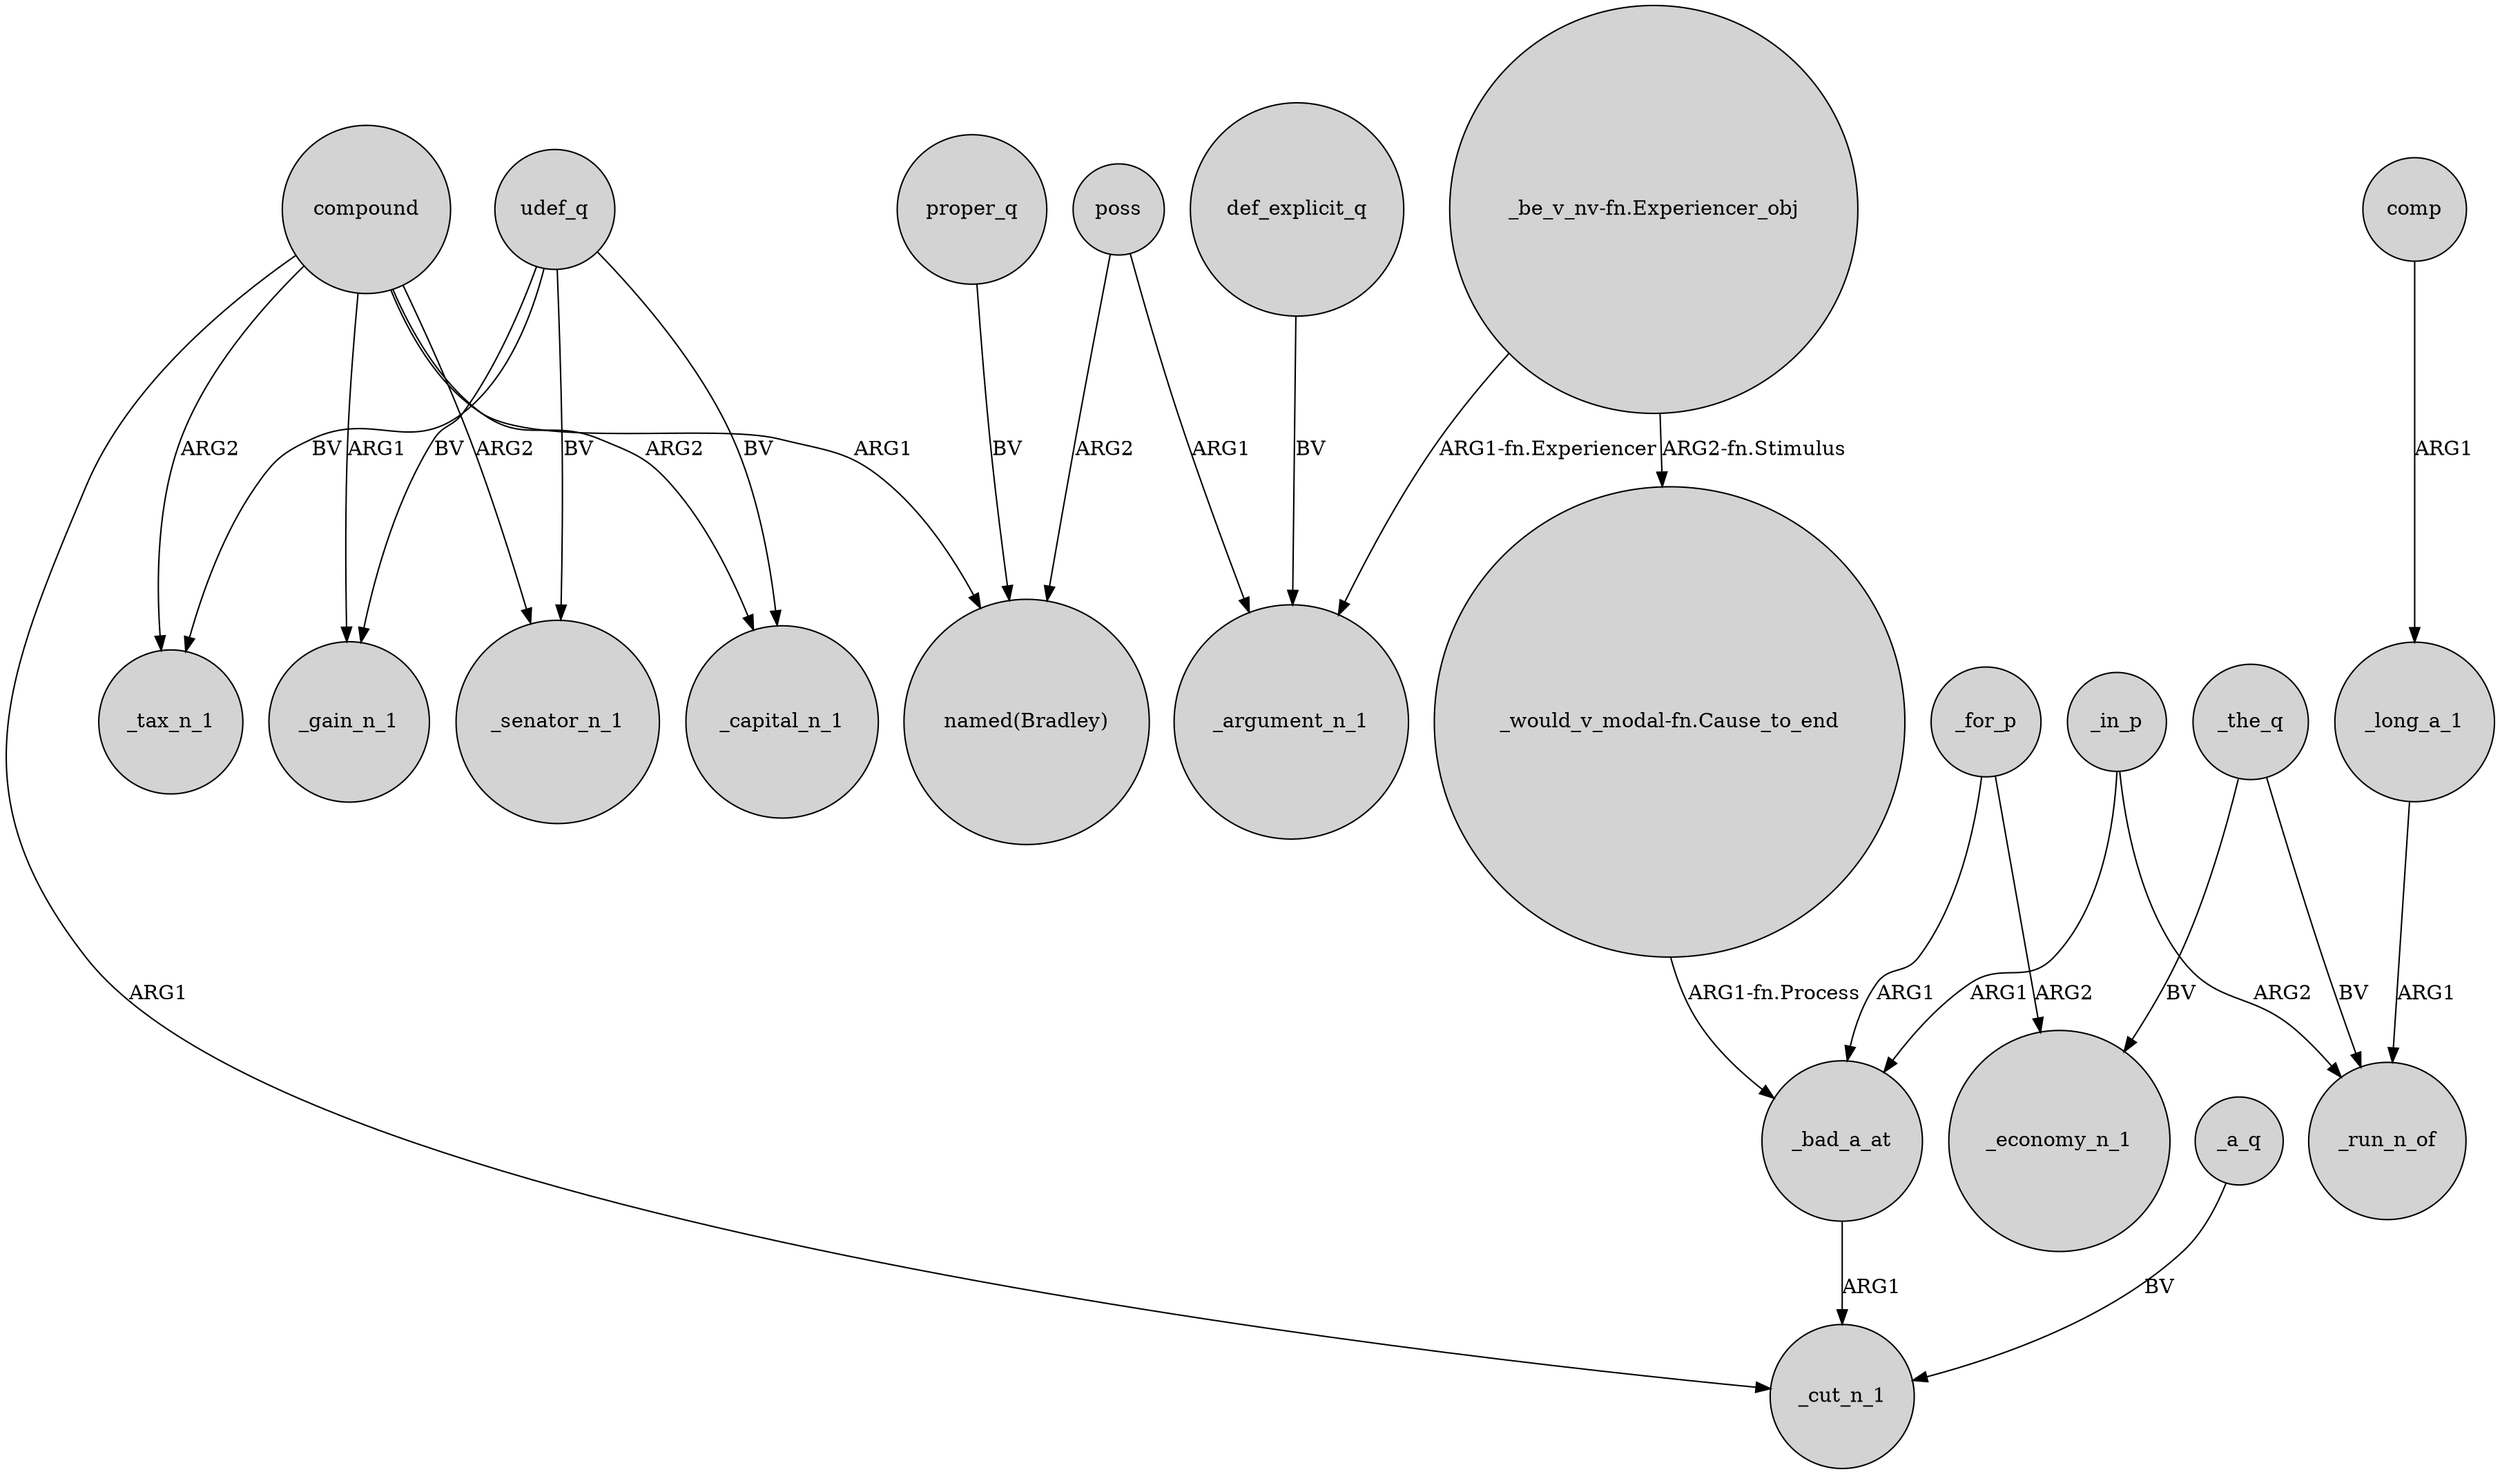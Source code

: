 digraph {
	node [shape=circle style=filled]
	_long_a_1 -> _run_n_of [label=ARG1]
	compound -> _cut_n_1 [label=ARG1]
	_in_p -> _run_n_of [label=ARG2]
	udef_q -> _gain_n_1 [label=BV]
	poss -> "named(Bradley)" [label=ARG2]
	_the_q -> _run_n_of [label=BV]
	udef_q -> _tax_n_1 [label=BV]
	_bad_a_at -> _cut_n_1 [label=ARG1]
	_in_p -> _bad_a_at [label=ARG1]
	udef_q -> _senator_n_1 [label=BV]
	compound -> _senator_n_1 [label=ARG2]
	"_would_v_modal-fn.Cause_to_end" -> _bad_a_at [label="ARG1-fn.Process"]
	comp -> _long_a_1 [label=ARG1]
	_a_q -> _cut_n_1 [label=BV]
	udef_q -> _capital_n_1 [label=BV]
	compound -> "named(Bradley)" [label=ARG1]
	_for_p -> _economy_n_1 [label=ARG2]
	compound -> _tax_n_1 [label=ARG2]
	proper_q -> "named(Bradley)" [label=BV]
	"_be_v_nv-fn.Experiencer_obj" -> "_would_v_modal-fn.Cause_to_end" [label="ARG2-fn.Stimulus"]
	compound -> _capital_n_1 [label=ARG2]
	_for_p -> _bad_a_at [label=ARG1]
	compound -> _gain_n_1 [label=ARG1]
	def_explicit_q -> _argument_n_1 [label=BV]
	poss -> _argument_n_1 [label=ARG1]
	"_be_v_nv-fn.Experiencer_obj" -> _argument_n_1 [label="ARG1-fn.Experiencer"]
	_the_q -> _economy_n_1 [label=BV]
}
